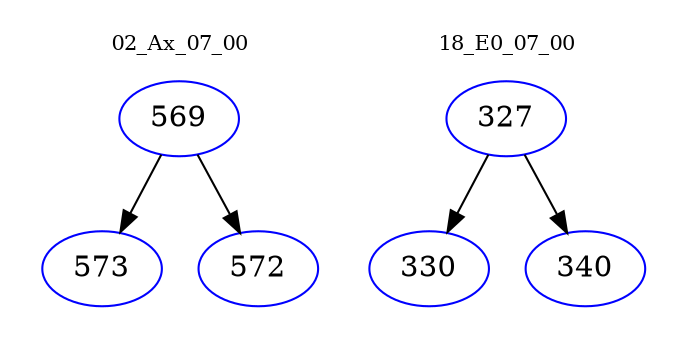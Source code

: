 digraph{
subgraph cluster_0 {
color = white
label = "02_Ax_07_00";
fontsize=10;
T0_569 [label="569", color="blue"]
T0_569 -> T0_573 [color="black"]
T0_573 [label="573", color="blue"]
T0_569 -> T0_572 [color="black"]
T0_572 [label="572", color="blue"]
}
subgraph cluster_1 {
color = white
label = "18_E0_07_00";
fontsize=10;
T1_327 [label="327", color="blue"]
T1_327 -> T1_330 [color="black"]
T1_330 [label="330", color="blue"]
T1_327 -> T1_340 [color="black"]
T1_340 [label="340", color="blue"]
}
}
